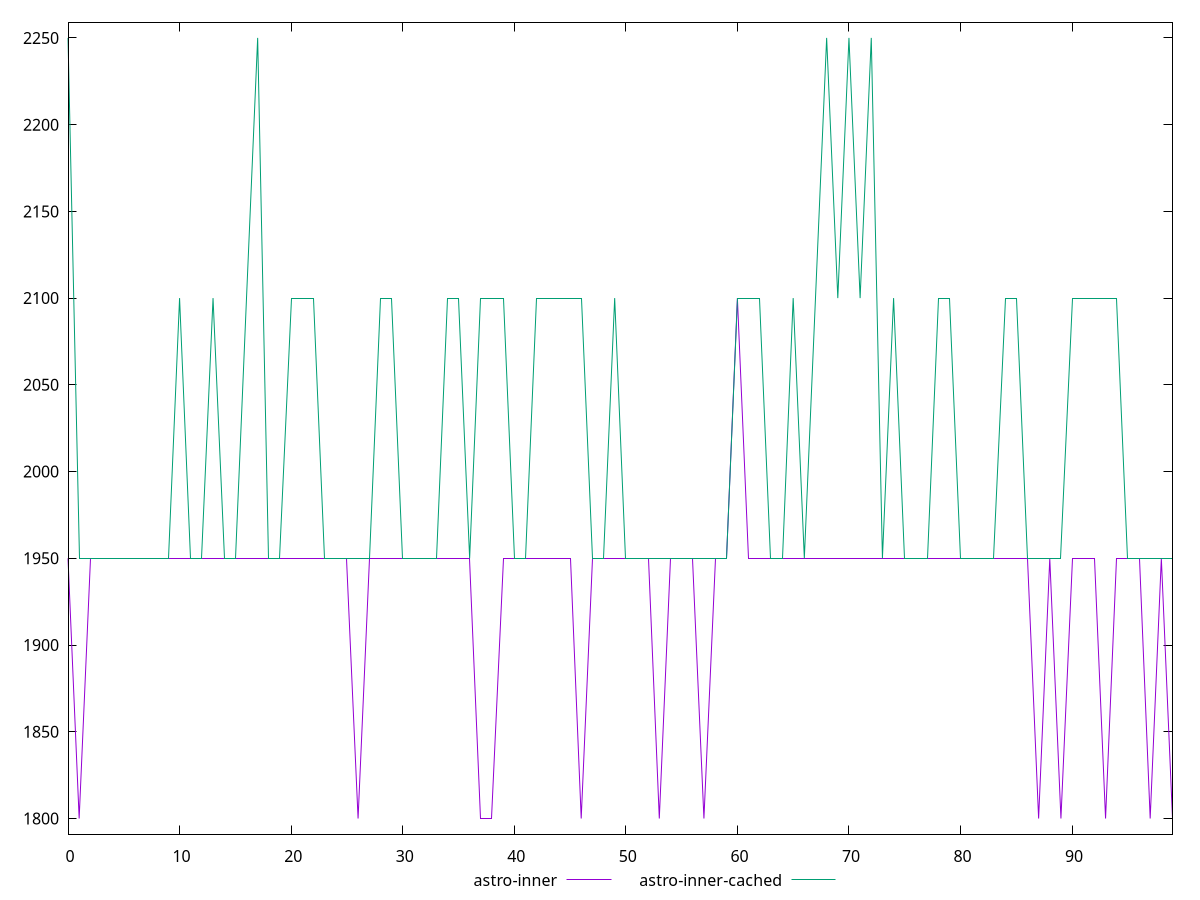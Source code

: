 reset

$astroInner <<EOF
0 1950
1 1800
2 1950
3 1950
4 1950
5 1950
6 1950
7 1950
8 1950
9 1950
10 1950
11 1950
12 1950
13 1950
14 1950
15 1950
16 1950
17 1950
18 1950
19 1950
20 1950
21 1950
22 1950
23 1950
24 1950
25 1950
26 1800
27 1950
28 1950
29 1950
30 1950
31 1950
32 1950
33 1950
34 1950
35 1950
36 1950
37 1800
38 1800
39 1950
40 1950
41 1950
42 1950
43 1950
44 1950
45 1950
46 1800
47 1950
48 1950
49 1950
50 1950
51 1950
52 1950
53 1800
54 1950
55 1950
56 1950
57 1800
58 1950
59 1950
60 2100
61 1950
62 1950
63 1950
64 1950
65 1950
66 1950
67 1950
68 1950
69 1950
70 1950
71 1950
72 1950
73 1950
74 1950
75 1950
76 1950
77 1950
78 1950
79 1950
80 1950
81 1950
82 1950
83 1950
84 1950
85 1950
86 1950
87 1800
88 1950
89 1800
90 1950
91 1950
92 1950
93 1800
94 1950
95 1950
96 1950
97 1800
98 1950
99 1800
EOF

$astroInnerCached <<EOF
0 2250
1 1950
2 1950
3 1950
4 1950
5 1950
6 1950
7 1950
8 1950
9 1950
10 2100
11 1950
12 1950
13 2100
14 1950
15 1950
16 2100
17 2250
18 1950
19 1950
20 2100
21 2100
22 2100
23 1950
24 1950
25 1950
26 1950
27 1950
28 2100
29 2100
30 1950
31 1950
32 1950
33 1950
34 2100
35 2100
36 1950
37 2100
38 2100
39 2100
40 1950
41 1950
42 2100
43 2100
44 2100
45 2100
46 2100
47 1950
48 1950
49 2100
50 1950
51 1950
52 1950
53 1950
54 1950
55 1950
56 1950
57 1950
58 1950
59 1950
60 2100
61 2100
62 2100
63 1950
64 1950
65 2100
66 1950
67 2100
68 2250
69 2100
70 2250
71 2100
72 2250
73 1950
74 2100
75 1950
76 1950
77 1950
78 2100
79 2100
80 1950
81 1950
82 1950
83 1950
84 2100
85 2100
86 1950
87 1950
88 1950
89 1950
90 2100
91 2100
92 2100
93 2100
94 2100
95 1950
96 1950
97 1950
98 1950
99 1950
EOF

set key outside below
set xrange [0:99]
set yrange [1791:2259]
set trange [1791:2259]
set terminal svg size 640, 520 enhanced background rgb 'white'
set output "reports/report_00033_2021-03-01T14-23-16.841Z/unused-javascript/comparison/line/2_vs_3.svg"

plot $astroInner title "astro-inner" with line, \
     $astroInnerCached title "astro-inner-cached" with line

reset
